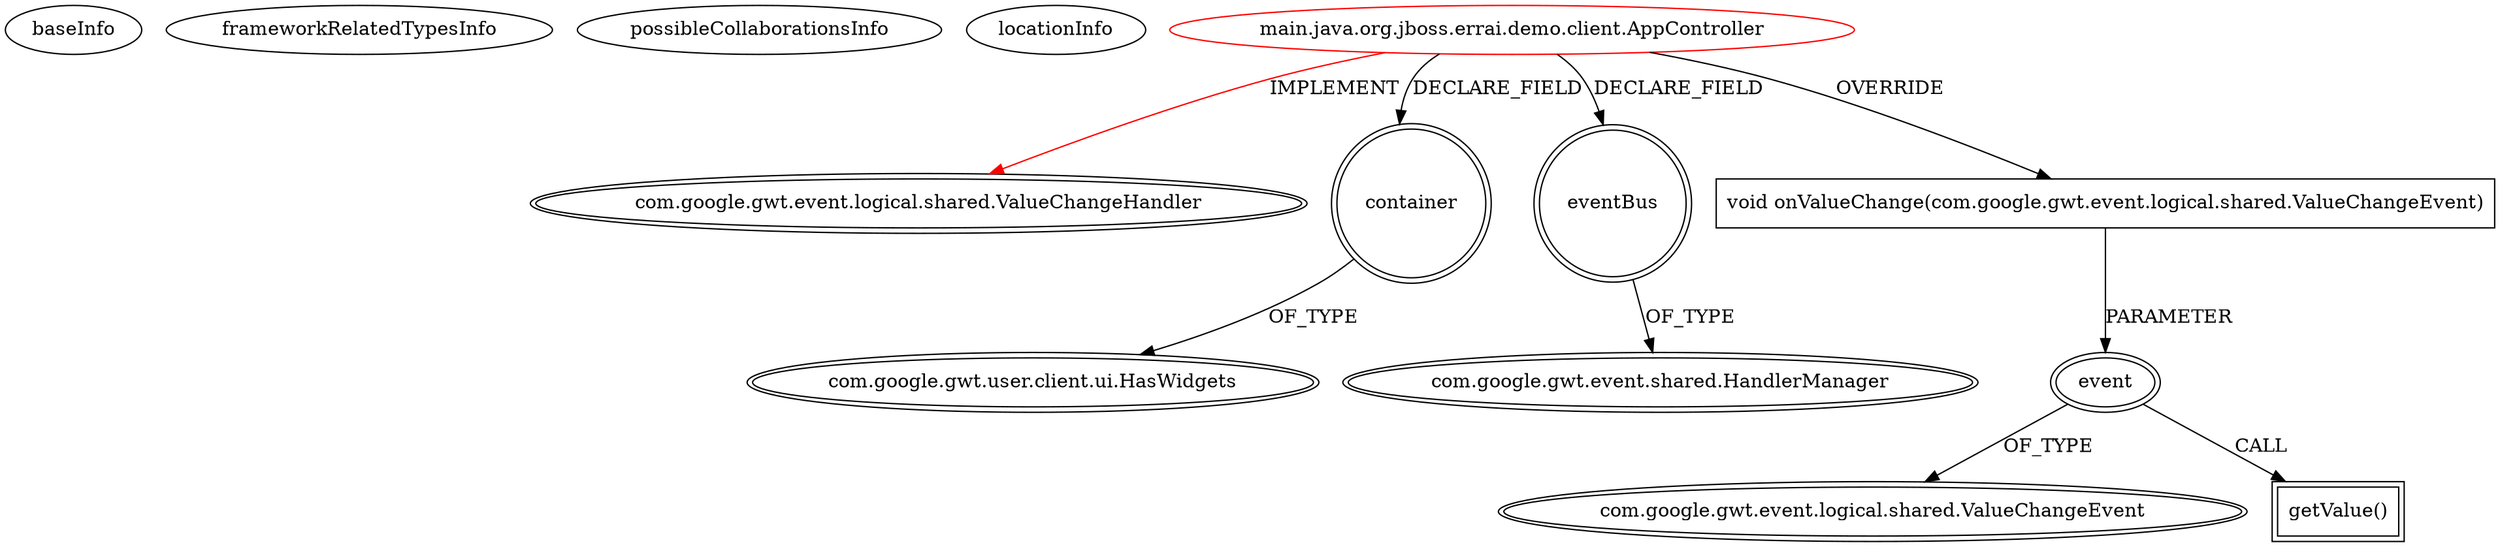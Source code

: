 digraph {
baseInfo[graphId=1099,category="extension_graph",isAnonymous=false,possibleRelation=false]
frameworkRelatedTypesInfo[0="com.google.gwt.event.logical.shared.ValueChangeHandler"]
possibleCollaborationsInfo[]
locationInfo[projectName="csadilek-errai-mvp-demo",filePath="/csadilek-errai-mvp-demo/errai-mvp-demo-master/src/main/java/org/jboss/errai/demo/client/AppController.java",contextSignature="AppController",graphId="1099"]
0[label="main.java.org.jboss.errai.demo.client.AppController",vertexType="ROOT_CLIENT_CLASS_DECLARATION",isFrameworkType=false,color=red]
1[label="com.google.gwt.event.logical.shared.ValueChangeHandler",vertexType="FRAMEWORK_INTERFACE_TYPE",isFrameworkType=true,peripheries=2]
2[label="container",vertexType="FIELD_DECLARATION",isFrameworkType=true,peripheries=2,shape=circle]
3[label="com.google.gwt.user.client.ui.HasWidgets",vertexType="FRAMEWORK_INTERFACE_TYPE",isFrameworkType=true,peripheries=2]
4[label="eventBus",vertexType="FIELD_DECLARATION",isFrameworkType=true,peripheries=2,shape=circle]
5[label="com.google.gwt.event.shared.HandlerManager",vertexType="FRAMEWORK_CLASS_TYPE",isFrameworkType=true,peripheries=2]
6[label="void onValueChange(com.google.gwt.event.logical.shared.ValueChangeEvent)",vertexType="OVERRIDING_METHOD_DECLARATION",isFrameworkType=false,shape=box]
7[label="event",vertexType="PARAMETER_DECLARATION",isFrameworkType=true,peripheries=2]
8[label="com.google.gwt.event.logical.shared.ValueChangeEvent",vertexType="FRAMEWORK_CLASS_TYPE",isFrameworkType=true,peripheries=2]
10[label="getValue()",vertexType="INSIDE_CALL",isFrameworkType=true,peripheries=2,shape=box]
0->1[label="IMPLEMENT",color=red]
0->2[label="DECLARE_FIELD"]
2->3[label="OF_TYPE"]
0->4[label="DECLARE_FIELD"]
4->5[label="OF_TYPE"]
0->6[label="OVERRIDE"]
7->8[label="OF_TYPE"]
6->7[label="PARAMETER"]
7->10[label="CALL"]
}
